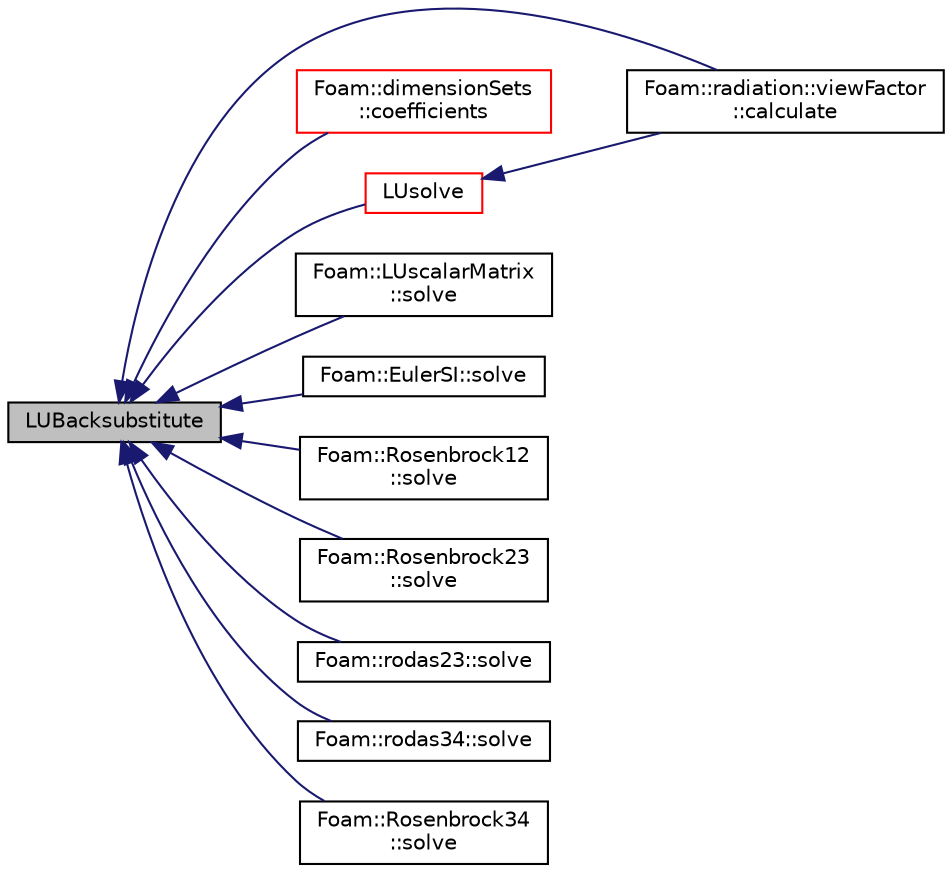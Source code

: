 digraph "LUBacksubstitute"
{
  bgcolor="transparent";
  edge [fontname="Helvetica",fontsize="10",labelfontname="Helvetica",labelfontsize="10"];
  node [fontname="Helvetica",fontsize="10",shape=record];
  rankdir="LR";
  Node1 [label="LUBacksubstitute",height=0.2,width=0.4,color="black", fillcolor="grey75", style="filled", fontcolor="black"];
  Node1 -> Node2 [dir="back",color="midnightblue",fontsize="10",style="solid",fontname="Helvetica"];
  Node2 [label="Foam::radiation::viewFactor\l::calculate",height=0.2,width=0.4,color="black",URL="$a02799.html#afe1d8348c24e6589bc7c0b3f689316a7",tooltip="Solve system of equation(s) "];
  Node1 -> Node3 [dir="back",color="midnightblue",fontsize="10",style="solid",fontname="Helvetica"];
  Node3 [label="Foam::dimensionSets\l::coefficients",height=0.2,width=0.4,color="red",URL="$a00536.html#a65d1c7829a53077069789c840eecbfe7",tooltip="(if valid) obtain set of coefficients of unitNames "];
  Node1 -> Node4 [dir="back",color="midnightblue",fontsize="10",style="solid",fontname="Helvetica"];
  Node4 [label="LUsolve",height=0.2,width=0.4,color="red",URL="$a10725.html#ad36ff051a76f2291e79751842332871c",tooltip="Solve the matrix using LU decomposition with pivoting. "];
  Node4 -> Node2 [dir="back",color="midnightblue",fontsize="10",style="solid",fontname="Helvetica"];
  Node1 -> Node5 [dir="back",color="midnightblue",fontsize="10",style="solid",fontname="Helvetica"];
  Node5 [label="Foam::LUscalarMatrix\l::solve",height=0.2,width=0.4,color="black",URL="$a01388.html#abc0f0843de18d8cdd9b9a86358957e50"];
  Node1 -> Node6 [dir="back",color="midnightblue",fontsize="10",style="solid",fontname="Helvetica"];
  Node6 [label="Foam::EulerSI::solve",height=0.2,width=0.4,color="black",URL="$a00684.html#addb49744b13dfd8476bbb75b6209bfb3",tooltip="Solve a single step dx and return the error. "];
  Node1 -> Node7 [dir="back",color="midnightblue",fontsize="10",style="solid",fontname="Helvetica"];
  Node7 [label="Foam::Rosenbrock12\l::solve",height=0.2,width=0.4,color="black",URL="$a02208.html#addb49744b13dfd8476bbb75b6209bfb3",tooltip="Solve a single step dx and return the error. "];
  Node1 -> Node8 [dir="back",color="midnightblue",fontsize="10",style="solid",fontname="Helvetica"];
  Node8 [label="Foam::Rosenbrock23\l::solve",height=0.2,width=0.4,color="black",URL="$a02209.html#addb49744b13dfd8476bbb75b6209bfb3",tooltip="Solve a single step dx and return the error. "];
  Node1 -> Node9 [dir="back",color="midnightblue",fontsize="10",style="solid",fontname="Helvetica"];
  Node9 [label="Foam::rodas23::solve",height=0.2,width=0.4,color="black",URL="$a02206.html#addb49744b13dfd8476bbb75b6209bfb3",tooltip="Solve a single step dx and return the error. "];
  Node1 -> Node10 [dir="back",color="midnightblue",fontsize="10",style="solid",fontname="Helvetica"];
  Node10 [label="Foam::rodas34::solve",height=0.2,width=0.4,color="black",URL="$a02207.html#addb49744b13dfd8476bbb75b6209bfb3",tooltip="Solve a single step dx and return the error. "];
  Node1 -> Node11 [dir="back",color="midnightblue",fontsize="10",style="solid",fontname="Helvetica"];
  Node11 [label="Foam::Rosenbrock34\l::solve",height=0.2,width=0.4,color="black",URL="$a02210.html#addb49744b13dfd8476bbb75b6209bfb3",tooltip="Solve a single step dx and return the error. "];
}
